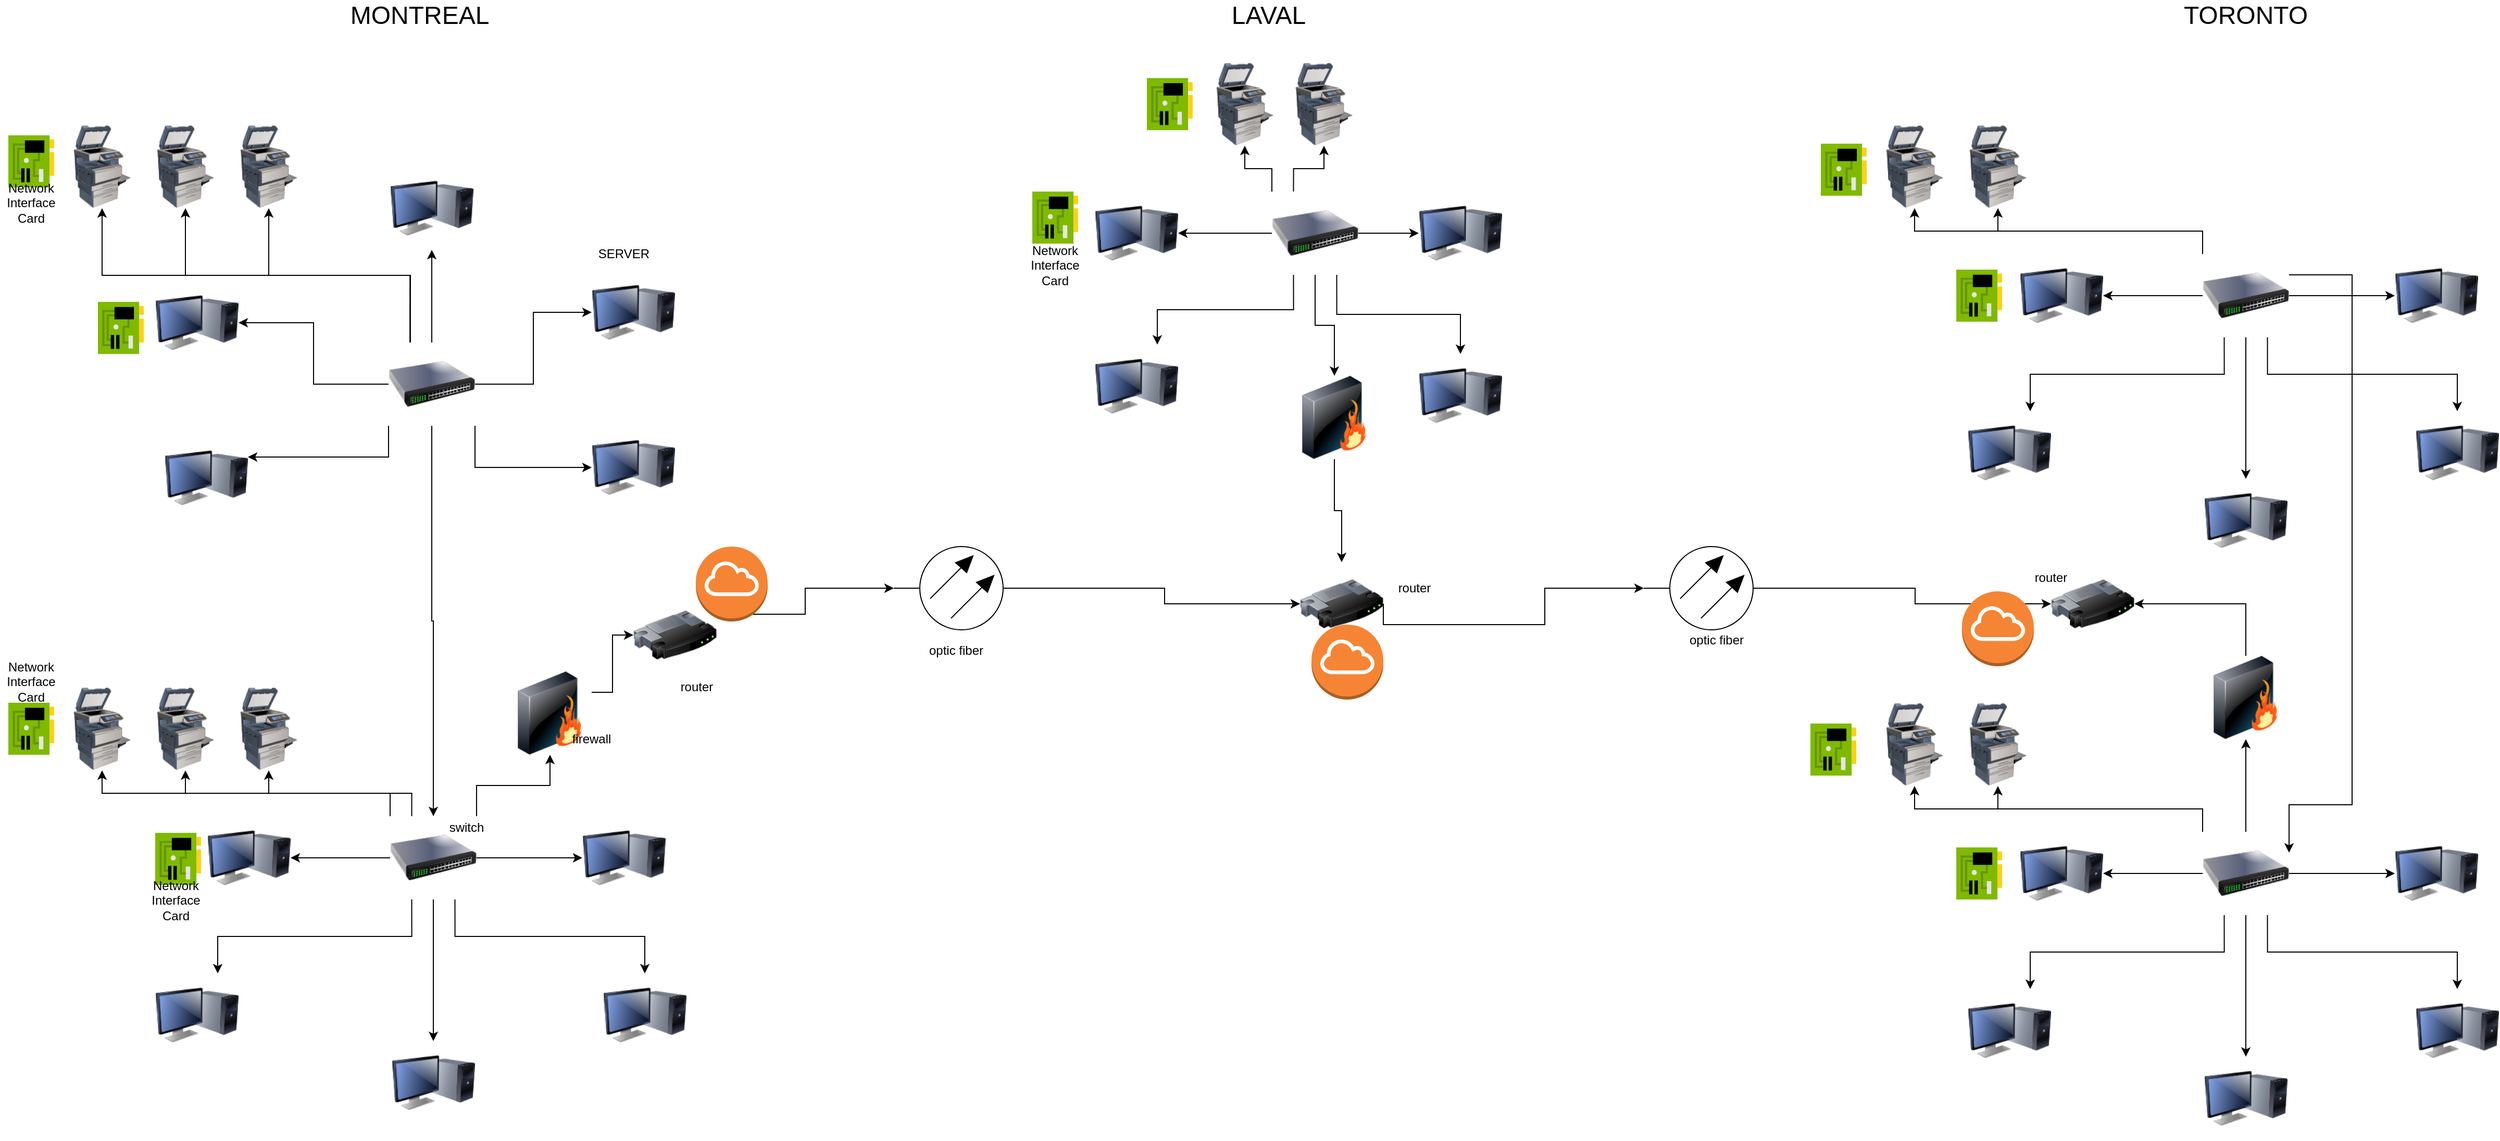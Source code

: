<mxfile version="24.2.2" type="device">
  <diagram id="a45cf8ec-cd66-6f27-3ac3-be6e809c9e4a" name="Page-1">
    <mxGraphModel dx="2855" dy="2053" grid="1" gridSize="10" guides="1" tooltips="1" connect="1" arrows="1" fold="1" page="1" pageScale="1" pageWidth="827" pageHeight="1169" background="none" math="0" shadow="0">
      <root>
        <mxCell id="0" />
        <mxCell id="1" parent="0" />
        <mxCell id="171" style="edgeStyle=orthogonalEdgeStyle;rounded=0;jumpStyle=none;html=1;exitX=0;exitY=0.5;entryX=0;entryY=0.5;shadow=0;labelBackgroundColor=none;startArrow=none;startFill=0;endArrow=classic;endFill=1;endSize=6;jettySize=auto;orthogonalLoop=1;strokeColor=#23445D;strokeWidth=2;fillColor=#F08705;fontFamily=Helvetica;fontSize=14;fontColor=#F08705;align=left;fontStyle=0" parent="1" edge="1">
          <mxGeometry relative="1" as="geometry">
            <mxPoint x="140" y="-10.5" as="sourcePoint" />
            <mxPoint x="140" y="-10.5" as="targetPoint" />
          </mxGeometry>
        </mxCell>
        <mxCell id="w1KdlwqNbwCwAZOKP2i1-183" value="" style="edgeStyle=orthogonalEdgeStyle;rounded=0;orthogonalLoop=1;jettySize=auto;html=1;" edge="1" parent="1" source="w1KdlwqNbwCwAZOKP2i1-173" target="w1KdlwqNbwCwAZOKP2i1-182">
          <mxGeometry relative="1" as="geometry" />
        </mxCell>
        <mxCell id="w1KdlwqNbwCwAZOKP2i1-185" value="" style="edgeStyle=orthogonalEdgeStyle;rounded=0;orthogonalLoop=1;jettySize=auto;html=1;" edge="1" parent="1" source="w1KdlwqNbwCwAZOKP2i1-173" target="w1KdlwqNbwCwAZOKP2i1-184">
          <mxGeometry relative="1" as="geometry" />
        </mxCell>
        <mxCell id="w1KdlwqNbwCwAZOKP2i1-187" style="edgeStyle=orthogonalEdgeStyle;rounded=0;orthogonalLoop=1;jettySize=auto;html=1;exitX=1;exitY=1;exitDx=0;exitDy=0;entryX=0;entryY=0.5;entryDx=0;entryDy=0;" edge="1" parent="1" source="w1KdlwqNbwCwAZOKP2i1-173" target="w1KdlwqNbwCwAZOKP2i1-186">
          <mxGeometry relative="1" as="geometry" />
        </mxCell>
        <mxCell id="w1KdlwqNbwCwAZOKP2i1-191" style="edgeStyle=orthogonalEdgeStyle;rounded=0;orthogonalLoop=1;jettySize=auto;html=1;exitX=0;exitY=1;exitDx=0;exitDy=0;entryX=1;entryY=0.25;entryDx=0;entryDy=0;" edge="1" parent="1" source="w1KdlwqNbwCwAZOKP2i1-173" target="w1KdlwqNbwCwAZOKP2i1-188">
          <mxGeometry relative="1" as="geometry" />
        </mxCell>
        <mxCell id="w1KdlwqNbwCwAZOKP2i1-202" style="edgeStyle=orthogonalEdgeStyle;rounded=0;orthogonalLoop=1;jettySize=auto;html=1;exitX=1;exitY=0.5;exitDx=0;exitDy=0;entryX=0;entryY=0.5;entryDx=0;entryDy=0;" edge="1" parent="1" source="w1KdlwqNbwCwAZOKP2i1-173" target="w1KdlwqNbwCwAZOKP2i1-178">
          <mxGeometry relative="1" as="geometry" />
        </mxCell>
        <mxCell id="w1KdlwqNbwCwAZOKP2i1-204" style="edgeStyle=orthogonalEdgeStyle;rounded=0;orthogonalLoop=1;jettySize=auto;html=1;exitX=0.5;exitY=0;exitDx=0;exitDy=0;entryX=0.5;entryY=1;entryDx=0;entryDy=0;" edge="1" parent="1" source="w1KdlwqNbwCwAZOKP2i1-173" target="w1KdlwqNbwCwAZOKP2i1-203">
          <mxGeometry relative="1" as="geometry" />
        </mxCell>
        <mxCell id="w1KdlwqNbwCwAZOKP2i1-215" style="edgeStyle=orthogonalEdgeStyle;rounded=0;orthogonalLoop=1;jettySize=auto;html=1;exitX=0.25;exitY=0;exitDx=0;exitDy=0;entryX=0.5;entryY=1;entryDx=0;entryDy=0;" edge="1" parent="1" source="w1KdlwqNbwCwAZOKP2i1-173" target="w1KdlwqNbwCwAZOKP2i1-205">
          <mxGeometry relative="1" as="geometry" />
        </mxCell>
        <mxCell id="w1KdlwqNbwCwAZOKP2i1-216" style="edgeStyle=orthogonalEdgeStyle;rounded=0;orthogonalLoop=1;jettySize=auto;html=1;exitX=0.25;exitY=0;exitDx=0;exitDy=0;entryX=0.5;entryY=1;entryDx=0;entryDy=0;" edge="1" parent="1" source="w1KdlwqNbwCwAZOKP2i1-173" target="w1KdlwqNbwCwAZOKP2i1-206">
          <mxGeometry relative="1" as="geometry" />
        </mxCell>
        <mxCell id="w1KdlwqNbwCwAZOKP2i1-217" style="edgeStyle=orthogonalEdgeStyle;rounded=0;orthogonalLoop=1;jettySize=auto;html=1;exitX=0.25;exitY=0;exitDx=0;exitDy=0;entryX=0.5;entryY=1;entryDx=0;entryDy=0;" edge="1" parent="1" source="w1KdlwqNbwCwAZOKP2i1-173" target="w1KdlwqNbwCwAZOKP2i1-207">
          <mxGeometry relative="1" as="geometry" />
        </mxCell>
        <mxCell id="w1KdlwqNbwCwAZOKP2i1-173" value="" style="image;html=1;image=img/lib/clip_art/networking/Switch_128x128.png" vertex="1" parent="1">
          <mxGeometry x="-445" y="199" width="83" height="80" as="geometry" />
        </mxCell>
        <mxCell id="w1KdlwqNbwCwAZOKP2i1-178" value="" style="image;html=1;image=img/lib/clip_art/computers/Monitor_Tower_128x128.png;shadow=0;strokeColor=#000000;fillColor=#FFFFFF;gradientColor=none;fontSize=18;fontColor=#F08705;fontStyle=0" vertex="1" parent="1">
          <mxGeometry x="-250" y="130" width="80" height="80" as="geometry" />
        </mxCell>
        <mxCell id="w1KdlwqNbwCwAZOKP2i1-182" value="" style="image;html=1;image=img/lib/clip_art/computers/Monitor_Tower_128x128.png;shadow=0;strokeColor=#000000;fillColor=#FFFFFF;gradientColor=none;fontSize=18;fontColor=#F08705;fontStyle=0" vertex="1" parent="1">
          <mxGeometry x="-669" y="140" width="80" height="80" as="geometry" />
        </mxCell>
        <mxCell id="w1KdlwqNbwCwAZOKP2i1-197" style="edgeStyle=orthogonalEdgeStyle;rounded=0;orthogonalLoop=1;jettySize=auto;html=1;exitX=0;exitY=0.5;exitDx=0;exitDy=0;entryX=1;entryY=0.5;entryDx=0;entryDy=0;" edge="1" parent="1" source="w1KdlwqNbwCwAZOKP2i1-184" target="w1KdlwqNbwCwAZOKP2i1-193">
          <mxGeometry relative="1" as="geometry" />
        </mxCell>
        <mxCell id="w1KdlwqNbwCwAZOKP2i1-198" style="edgeStyle=orthogonalEdgeStyle;rounded=0;orthogonalLoop=1;jettySize=auto;html=1;exitX=1;exitY=0.5;exitDx=0;exitDy=0;entryX=0;entryY=0.5;entryDx=0;entryDy=0;" edge="1" parent="1" source="w1KdlwqNbwCwAZOKP2i1-184" target="w1KdlwqNbwCwAZOKP2i1-192">
          <mxGeometry relative="1" as="geometry" />
        </mxCell>
        <mxCell id="w1KdlwqNbwCwAZOKP2i1-199" style="edgeStyle=orthogonalEdgeStyle;rounded=0;orthogonalLoop=1;jettySize=auto;html=1;exitX=0.75;exitY=1;exitDx=0;exitDy=0;" edge="1" parent="1" source="w1KdlwqNbwCwAZOKP2i1-184" target="w1KdlwqNbwCwAZOKP2i1-194">
          <mxGeometry relative="1" as="geometry" />
        </mxCell>
        <mxCell id="w1KdlwqNbwCwAZOKP2i1-200" style="edgeStyle=orthogonalEdgeStyle;rounded=0;orthogonalLoop=1;jettySize=auto;html=1;exitX=0.5;exitY=1;exitDx=0;exitDy=0;" edge="1" parent="1" source="w1KdlwqNbwCwAZOKP2i1-184" target="w1KdlwqNbwCwAZOKP2i1-196">
          <mxGeometry relative="1" as="geometry" />
        </mxCell>
        <mxCell id="w1KdlwqNbwCwAZOKP2i1-201" style="edgeStyle=orthogonalEdgeStyle;rounded=0;orthogonalLoop=1;jettySize=auto;html=1;exitX=0.25;exitY=1;exitDx=0;exitDy=0;entryX=0.75;entryY=0;entryDx=0;entryDy=0;" edge="1" parent="1" source="w1KdlwqNbwCwAZOKP2i1-184" target="w1KdlwqNbwCwAZOKP2i1-195">
          <mxGeometry relative="1" as="geometry" />
        </mxCell>
        <mxCell id="w1KdlwqNbwCwAZOKP2i1-212" style="edgeStyle=orthogonalEdgeStyle;rounded=0;orthogonalLoop=1;jettySize=auto;html=1;exitX=0.25;exitY=0;exitDx=0;exitDy=0;entryX=0.5;entryY=1;entryDx=0;entryDy=0;" edge="1" parent="1" source="w1KdlwqNbwCwAZOKP2i1-184" target="w1KdlwqNbwCwAZOKP2i1-208">
          <mxGeometry relative="1" as="geometry" />
        </mxCell>
        <mxCell id="w1KdlwqNbwCwAZOKP2i1-213" style="edgeStyle=orthogonalEdgeStyle;rounded=0;orthogonalLoop=1;jettySize=auto;html=1;exitX=0;exitY=0;exitDx=0;exitDy=0;entryX=0.5;entryY=1;entryDx=0;entryDy=0;" edge="1" parent="1" source="w1KdlwqNbwCwAZOKP2i1-184" target="w1KdlwqNbwCwAZOKP2i1-209">
          <mxGeometry relative="1" as="geometry" />
        </mxCell>
        <mxCell id="w1KdlwqNbwCwAZOKP2i1-214" style="edgeStyle=orthogonalEdgeStyle;rounded=0;orthogonalLoop=1;jettySize=auto;html=1;exitX=0;exitY=0;exitDx=0;exitDy=0;entryX=0.5;entryY=1;entryDx=0;entryDy=0;" edge="1" parent="1" source="w1KdlwqNbwCwAZOKP2i1-184" target="w1KdlwqNbwCwAZOKP2i1-210">
          <mxGeometry relative="1" as="geometry" />
        </mxCell>
        <mxCell id="w1KdlwqNbwCwAZOKP2i1-322" style="edgeStyle=orthogonalEdgeStyle;rounded=0;orthogonalLoop=1;jettySize=auto;html=1;exitX=1;exitY=0;exitDx=0;exitDy=0;entryX=0.5;entryY=1;entryDx=0;entryDy=0;" edge="1" parent="1" source="w1KdlwqNbwCwAZOKP2i1-184" target="w1KdlwqNbwCwAZOKP2i1-321">
          <mxGeometry relative="1" as="geometry" />
        </mxCell>
        <mxCell id="w1KdlwqNbwCwAZOKP2i1-184" value="" style="image;html=1;image=img/lib/clip_art/networking/Switch_128x128.png" vertex="1" parent="1">
          <mxGeometry x="-443.5" y="654" width="83" height="80" as="geometry" />
        </mxCell>
        <mxCell id="w1KdlwqNbwCwAZOKP2i1-186" value="" style="image;html=1;image=img/lib/clip_art/computers/Monitor_Tower_128x128.png;shadow=0;strokeColor=#000000;fillColor=#FFFFFF;gradientColor=none;fontSize=18;fontColor=#F08705;fontStyle=0" vertex="1" parent="1">
          <mxGeometry x="-250" y="279" width="80" height="80" as="geometry" />
        </mxCell>
        <mxCell id="w1KdlwqNbwCwAZOKP2i1-188" value="" style="image;html=1;image=img/lib/clip_art/computers/Monitor_Tower_128x128.png;shadow=0;strokeColor=#000000;fillColor=#FFFFFF;gradientColor=none;fontSize=18;fontColor=#F08705;fontStyle=0" vertex="1" parent="1">
          <mxGeometry x="-660" y="289" width="80" height="80" as="geometry" />
        </mxCell>
        <mxCell id="w1KdlwqNbwCwAZOKP2i1-192" value="" style="image;html=1;image=img/lib/clip_art/computers/Monitor_Tower_128x128.png;shadow=0;strokeColor=#000000;fillColor=#FFFFFF;gradientColor=none;fontSize=18;fontColor=#F08705;fontStyle=0" vertex="1" parent="1">
          <mxGeometry x="-259" y="654" width="80" height="80" as="geometry" />
        </mxCell>
        <mxCell id="w1KdlwqNbwCwAZOKP2i1-193" value="" style="image;html=1;image=img/lib/clip_art/computers/Monitor_Tower_128x128.png;shadow=0;strokeColor=#000000;fillColor=#FFFFFF;gradientColor=none;fontSize=18;fontColor=#F08705;fontStyle=0" vertex="1" parent="1">
          <mxGeometry x="-619" y="654" width="80" height="80" as="geometry" />
        </mxCell>
        <mxCell id="w1KdlwqNbwCwAZOKP2i1-194" value="" style="image;html=1;image=img/lib/clip_art/computers/Monitor_Tower_128x128.png;shadow=0;strokeColor=#000000;fillColor=#FFFFFF;gradientColor=none;fontSize=18;fontColor=#F08705;fontStyle=0" vertex="1" parent="1">
          <mxGeometry x="-239" y="805" width="80" height="80" as="geometry" />
        </mxCell>
        <mxCell id="w1KdlwqNbwCwAZOKP2i1-195" value="" style="image;html=1;image=img/lib/clip_art/computers/Monitor_Tower_128x128.png;shadow=0;strokeColor=#000000;fillColor=#FFFFFF;gradientColor=none;fontSize=18;fontColor=#F08705;fontStyle=0" vertex="1" parent="1">
          <mxGeometry x="-669" y="805" width="80" height="80" as="geometry" />
        </mxCell>
        <mxCell id="w1KdlwqNbwCwAZOKP2i1-196" value="" style="image;html=1;image=img/lib/clip_art/computers/Monitor_Tower_128x128.png;shadow=0;strokeColor=#000000;fillColor=#FFFFFF;gradientColor=none;fontSize=18;fontColor=#F08705;fontStyle=0" vertex="1" parent="1">
          <mxGeometry x="-442" y="870" width="80" height="80" as="geometry" />
        </mxCell>
        <mxCell id="w1KdlwqNbwCwAZOKP2i1-203" value="" style="image;html=1;image=img/lib/clip_art/computers/Monitor_Tower_128x128.png;shadow=0;strokeColor=#000000;fillColor=#FFFFFF;gradientColor=none;fontSize=18;fontColor=#F08705;fontStyle=0" vertex="1" parent="1">
          <mxGeometry x="-443.5" y="30" width="80" height="80" as="geometry" />
        </mxCell>
        <mxCell id="w1KdlwqNbwCwAZOKP2i1-205" value="" style="image;html=1;image=img/lib/clip_art/computers/Printer_Commercial_128x128.png" vertex="1" parent="1">
          <mxGeometry x="-600" y="-10" width="80" height="80" as="geometry" />
        </mxCell>
        <mxCell id="w1KdlwqNbwCwAZOKP2i1-206" value="" style="image;html=1;image=img/lib/clip_art/computers/Printer_Commercial_128x128.png" vertex="1" parent="1">
          <mxGeometry x="-680" y="-10" width="80" height="80" as="geometry" />
        </mxCell>
        <mxCell id="w1KdlwqNbwCwAZOKP2i1-207" value="" style="image;html=1;image=img/lib/clip_art/computers/Printer_Commercial_128x128.png" vertex="1" parent="1">
          <mxGeometry x="-760" y="-10" width="80" height="80" as="geometry" />
        </mxCell>
        <mxCell id="w1KdlwqNbwCwAZOKP2i1-208" value="" style="image;html=1;image=img/lib/clip_art/computers/Printer_Commercial_128x128.png" vertex="1" parent="1">
          <mxGeometry x="-600" y="530" width="80" height="80" as="geometry" />
        </mxCell>
        <mxCell id="w1KdlwqNbwCwAZOKP2i1-209" value="" style="image;html=1;image=img/lib/clip_art/computers/Printer_Commercial_128x128.png" vertex="1" parent="1">
          <mxGeometry x="-680" y="530" width="80" height="80" as="geometry" />
        </mxCell>
        <mxCell id="w1KdlwqNbwCwAZOKP2i1-210" value="" style="image;html=1;image=img/lib/clip_art/computers/Printer_Commercial_128x128.png" vertex="1" parent="1">
          <mxGeometry x="-760" y="530" width="80" height="80" as="geometry" />
        </mxCell>
        <mxCell id="w1KdlwqNbwCwAZOKP2i1-219" value="&lt;font style=&quot;font-size: 24px;&quot;&gt;MONTREAL&lt;/font&gt;" style="text;strokeColor=none;align=center;fillColor=none;html=1;verticalAlign=middle;whiteSpace=wrap;rounded=0;" vertex="1" parent="1">
          <mxGeometry x="-445" y="-130" width="60" height="30" as="geometry" />
        </mxCell>
        <mxCell id="w1KdlwqNbwCwAZOKP2i1-222" value="&lt;font style=&quot;font-size: 24px;&quot;&gt;LAVAL&lt;/font&gt;" style="text;strokeColor=none;align=center;fillColor=none;html=1;verticalAlign=middle;whiteSpace=wrap;rounded=0;" vertex="1" parent="1">
          <mxGeometry x="370" y="-130" width="60" height="30" as="geometry" />
        </mxCell>
        <mxCell id="w1KdlwqNbwCwAZOKP2i1-223" style="edgeStyle=orthogonalEdgeStyle;rounded=0;orthogonalLoop=1;jettySize=auto;html=1;exitX=0;exitY=0.5;exitDx=0;exitDy=0;entryX=1;entryY=0.5;entryDx=0;entryDy=0;" edge="1" parent="1" source="w1KdlwqNbwCwAZOKP2i1-231" target="w1KdlwqNbwCwAZOKP2i1-233">
          <mxGeometry relative="1" as="geometry" />
        </mxCell>
        <mxCell id="w1KdlwqNbwCwAZOKP2i1-224" style="edgeStyle=orthogonalEdgeStyle;rounded=0;orthogonalLoop=1;jettySize=auto;html=1;exitX=1;exitY=0.5;exitDx=0;exitDy=0;entryX=0;entryY=0.5;entryDx=0;entryDy=0;" edge="1" parent="1" source="w1KdlwqNbwCwAZOKP2i1-231" target="w1KdlwqNbwCwAZOKP2i1-232">
          <mxGeometry relative="1" as="geometry" />
        </mxCell>
        <mxCell id="w1KdlwqNbwCwAZOKP2i1-225" style="edgeStyle=orthogonalEdgeStyle;rounded=0;orthogonalLoop=1;jettySize=auto;html=1;exitX=0.75;exitY=1;exitDx=0;exitDy=0;" edge="1" parent="1" source="w1KdlwqNbwCwAZOKP2i1-231" target="w1KdlwqNbwCwAZOKP2i1-234">
          <mxGeometry relative="1" as="geometry" />
        </mxCell>
        <mxCell id="w1KdlwqNbwCwAZOKP2i1-227" style="edgeStyle=orthogonalEdgeStyle;rounded=0;orthogonalLoop=1;jettySize=auto;html=1;exitX=0.25;exitY=1;exitDx=0;exitDy=0;entryX=0.75;entryY=0;entryDx=0;entryDy=0;" edge="1" parent="1" source="w1KdlwqNbwCwAZOKP2i1-231" target="w1KdlwqNbwCwAZOKP2i1-235">
          <mxGeometry relative="1" as="geometry" />
        </mxCell>
        <mxCell id="w1KdlwqNbwCwAZOKP2i1-228" style="edgeStyle=orthogonalEdgeStyle;rounded=0;orthogonalLoop=1;jettySize=auto;html=1;exitX=0.25;exitY=0;exitDx=0;exitDy=0;entryX=0.5;entryY=1;entryDx=0;entryDy=0;" edge="1" parent="1" source="w1KdlwqNbwCwAZOKP2i1-231" target="w1KdlwqNbwCwAZOKP2i1-237">
          <mxGeometry relative="1" as="geometry" />
        </mxCell>
        <mxCell id="w1KdlwqNbwCwAZOKP2i1-229" style="edgeStyle=orthogonalEdgeStyle;rounded=0;orthogonalLoop=1;jettySize=auto;html=1;exitX=0;exitY=0;exitDx=0;exitDy=0;entryX=0.5;entryY=1;entryDx=0;entryDy=0;" edge="1" parent="1" source="w1KdlwqNbwCwAZOKP2i1-231" target="w1KdlwqNbwCwAZOKP2i1-238">
          <mxGeometry relative="1" as="geometry" />
        </mxCell>
        <mxCell id="w1KdlwqNbwCwAZOKP2i1-325" style="edgeStyle=orthogonalEdgeStyle;rounded=0;orthogonalLoop=1;jettySize=auto;html=1;exitX=0.5;exitY=1;exitDx=0;exitDy=0;entryX=0.5;entryY=0;entryDx=0;entryDy=0;" edge="1" parent="1" source="w1KdlwqNbwCwAZOKP2i1-231" target="w1KdlwqNbwCwAZOKP2i1-324">
          <mxGeometry relative="1" as="geometry" />
        </mxCell>
        <mxCell id="w1KdlwqNbwCwAZOKP2i1-231" value="" style="image;html=1;image=img/lib/clip_art/networking/Switch_128x128.png" vertex="1" parent="1">
          <mxGeometry x="403" y="54" width="83" height="80" as="geometry" />
        </mxCell>
        <mxCell id="w1KdlwqNbwCwAZOKP2i1-232" value="" style="image;html=1;image=img/lib/clip_art/computers/Monitor_Tower_128x128.png;shadow=0;strokeColor=#000000;fillColor=#FFFFFF;gradientColor=none;fontSize=18;fontColor=#F08705;fontStyle=0" vertex="1" parent="1">
          <mxGeometry x="544" y="54" width="80" height="80" as="geometry" />
        </mxCell>
        <mxCell id="w1KdlwqNbwCwAZOKP2i1-233" value="" style="image;html=1;image=img/lib/clip_art/computers/Monitor_Tower_128x128.png;shadow=0;strokeColor=#000000;fillColor=#FFFFFF;gradientColor=none;fontSize=18;fontColor=#F08705;fontStyle=0" vertex="1" parent="1">
          <mxGeometry x="233" y="54" width="80" height="80" as="geometry" />
        </mxCell>
        <mxCell id="w1KdlwqNbwCwAZOKP2i1-234" value="" style="image;html=1;image=img/lib/clip_art/computers/Monitor_Tower_128x128.png;shadow=0;strokeColor=#000000;fillColor=#FFFFFF;gradientColor=none;fontSize=18;fontColor=#F08705;fontStyle=0" vertex="1" parent="1">
          <mxGeometry x="544" y="210" width="80" height="80" as="geometry" />
        </mxCell>
        <mxCell id="w1KdlwqNbwCwAZOKP2i1-235" value="" style="image;html=1;image=img/lib/clip_art/computers/Monitor_Tower_128x128.png;shadow=0;strokeColor=#000000;fillColor=#FFFFFF;gradientColor=none;fontSize=18;fontColor=#F08705;fontStyle=0" vertex="1" parent="1">
          <mxGeometry x="233" y="201" width="80" height="80" as="geometry" />
        </mxCell>
        <mxCell id="w1KdlwqNbwCwAZOKP2i1-237" value="" style="image;html=1;image=img/lib/clip_art/computers/Printer_Commercial_128x128.png" vertex="1" parent="1">
          <mxGeometry x="413" y="-70" width="80" height="80" as="geometry" />
        </mxCell>
        <mxCell id="w1KdlwqNbwCwAZOKP2i1-238" value="" style="image;html=1;image=img/lib/clip_art/computers/Printer_Commercial_128x128.png" vertex="1" parent="1">
          <mxGeometry x="337" y="-70" width="80" height="80" as="geometry" />
        </mxCell>
        <mxCell id="w1KdlwqNbwCwAZOKP2i1-240" style="edgeStyle=orthogonalEdgeStyle;rounded=0;orthogonalLoop=1;jettySize=auto;html=1;exitX=0;exitY=0.5;exitDx=0;exitDy=0;entryX=1;entryY=0.5;entryDx=0;entryDy=0;" edge="1" parent="1" source="w1KdlwqNbwCwAZOKP2i1-248" target="w1KdlwqNbwCwAZOKP2i1-250">
          <mxGeometry relative="1" as="geometry" />
        </mxCell>
        <mxCell id="w1KdlwqNbwCwAZOKP2i1-241" style="edgeStyle=orthogonalEdgeStyle;rounded=0;orthogonalLoop=1;jettySize=auto;html=1;exitX=1;exitY=0.5;exitDx=0;exitDy=0;entryX=0;entryY=0.5;entryDx=0;entryDy=0;" edge="1" parent="1" source="w1KdlwqNbwCwAZOKP2i1-248" target="w1KdlwqNbwCwAZOKP2i1-249">
          <mxGeometry relative="1" as="geometry" />
        </mxCell>
        <mxCell id="w1KdlwqNbwCwAZOKP2i1-242" style="edgeStyle=orthogonalEdgeStyle;rounded=0;orthogonalLoop=1;jettySize=auto;html=1;exitX=0.75;exitY=1;exitDx=0;exitDy=0;" edge="1" parent="1" source="w1KdlwqNbwCwAZOKP2i1-248" target="w1KdlwqNbwCwAZOKP2i1-251">
          <mxGeometry relative="1" as="geometry" />
        </mxCell>
        <mxCell id="w1KdlwqNbwCwAZOKP2i1-243" style="edgeStyle=orthogonalEdgeStyle;rounded=0;orthogonalLoop=1;jettySize=auto;html=1;exitX=0.5;exitY=1;exitDx=0;exitDy=0;" edge="1" parent="1" source="w1KdlwqNbwCwAZOKP2i1-248" target="w1KdlwqNbwCwAZOKP2i1-253">
          <mxGeometry relative="1" as="geometry" />
        </mxCell>
        <mxCell id="w1KdlwqNbwCwAZOKP2i1-244" style="edgeStyle=orthogonalEdgeStyle;rounded=0;orthogonalLoop=1;jettySize=auto;html=1;exitX=0.25;exitY=1;exitDx=0;exitDy=0;entryX=0.75;entryY=0;entryDx=0;entryDy=0;" edge="1" parent="1" source="w1KdlwqNbwCwAZOKP2i1-248" target="w1KdlwqNbwCwAZOKP2i1-252">
          <mxGeometry relative="1" as="geometry" />
        </mxCell>
        <mxCell id="w1KdlwqNbwCwAZOKP2i1-246" style="edgeStyle=orthogonalEdgeStyle;rounded=0;orthogonalLoop=1;jettySize=auto;html=1;exitX=0;exitY=0;exitDx=0;exitDy=0;entryX=0.5;entryY=1;entryDx=0;entryDy=0;" edge="1" parent="1" source="w1KdlwqNbwCwAZOKP2i1-248" target="w1KdlwqNbwCwAZOKP2i1-255">
          <mxGeometry relative="1" as="geometry" />
        </mxCell>
        <mxCell id="w1KdlwqNbwCwAZOKP2i1-247" style="edgeStyle=orthogonalEdgeStyle;rounded=0;orthogonalLoop=1;jettySize=auto;html=1;exitX=0;exitY=0;exitDx=0;exitDy=0;entryX=0.5;entryY=1;entryDx=0;entryDy=0;" edge="1" parent="1" source="w1KdlwqNbwCwAZOKP2i1-248" target="w1KdlwqNbwCwAZOKP2i1-256">
          <mxGeometry relative="1" as="geometry" />
        </mxCell>
        <mxCell id="w1KdlwqNbwCwAZOKP2i1-303" style="edgeStyle=orthogonalEdgeStyle;rounded=0;orthogonalLoop=1;jettySize=auto;html=1;exitX=1;exitY=0.25;exitDx=0;exitDy=0;entryX=1;entryY=0.25;entryDx=0;entryDy=0;" edge="1" parent="1" source="w1KdlwqNbwCwAZOKP2i1-248" target="w1KdlwqNbwCwAZOKP2i1-295">
          <mxGeometry relative="1" as="geometry">
            <Array as="points">
              <mxPoint x="1440" y="134" />
              <mxPoint x="1440" y="643" />
              <mxPoint x="1380" y="643" />
            </Array>
          </mxGeometry>
        </mxCell>
        <mxCell id="w1KdlwqNbwCwAZOKP2i1-248" value="" style="image;html=1;image=img/lib/clip_art/networking/Switch_128x128.png" vertex="1" parent="1">
          <mxGeometry x="1296.5" y="114" width="83" height="80" as="geometry" />
        </mxCell>
        <mxCell id="w1KdlwqNbwCwAZOKP2i1-249" value="" style="image;html=1;image=img/lib/clip_art/computers/Monitor_Tower_128x128.png;shadow=0;strokeColor=#000000;fillColor=#FFFFFF;gradientColor=none;fontSize=18;fontColor=#F08705;fontStyle=0" vertex="1" parent="1">
          <mxGeometry x="1481" y="114" width="80" height="80" as="geometry" />
        </mxCell>
        <mxCell id="w1KdlwqNbwCwAZOKP2i1-250" value="" style="image;html=1;image=img/lib/clip_art/computers/Monitor_Tower_128x128.png;shadow=0;strokeColor=#000000;fillColor=#FFFFFF;gradientColor=none;fontSize=18;fontColor=#F08705;fontStyle=0" vertex="1" parent="1">
          <mxGeometry x="1121" y="114" width="80" height="80" as="geometry" />
        </mxCell>
        <mxCell id="w1KdlwqNbwCwAZOKP2i1-251" value="" style="image;html=1;image=img/lib/clip_art/computers/Monitor_Tower_128x128.png;shadow=0;strokeColor=#000000;fillColor=#FFFFFF;gradientColor=none;fontSize=18;fontColor=#F08705;fontStyle=0" vertex="1" parent="1">
          <mxGeometry x="1501" y="265" width="80" height="80" as="geometry" />
        </mxCell>
        <mxCell id="w1KdlwqNbwCwAZOKP2i1-252" value="" style="image;html=1;image=img/lib/clip_art/computers/Monitor_Tower_128x128.png;shadow=0;strokeColor=#000000;fillColor=#FFFFFF;gradientColor=none;fontSize=18;fontColor=#F08705;fontStyle=0" vertex="1" parent="1">
          <mxGeometry x="1071" y="265" width="80" height="80" as="geometry" />
        </mxCell>
        <mxCell id="w1KdlwqNbwCwAZOKP2i1-253" value="" style="image;html=1;image=img/lib/clip_art/computers/Monitor_Tower_128x128.png;shadow=0;strokeColor=#000000;fillColor=#FFFFFF;gradientColor=none;fontSize=18;fontColor=#F08705;fontStyle=0" vertex="1" parent="1">
          <mxGeometry x="1298" y="330" width="80" height="80" as="geometry" />
        </mxCell>
        <mxCell id="w1KdlwqNbwCwAZOKP2i1-255" value="" style="image;html=1;image=img/lib/clip_art/computers/Printer_Commercial_128x128.png" vertex="1" parent="1">
          <mxGeometry x="1060" y="-10" width="80" height="80" as="geometry" />
        </mxCell>
        <mxCell id="w1KdlwqNbwCwAZOKP2i1-256" value="" style="image;html=1;image=img/lib/clip_art/computers/Printer_Commercial_128x128.png" vertex="1" parent="1">
          <mxGeometry x="980" y="-10" width="80" height="80" as="geometry" />
        </mxCell>
        <mxCell id="w1KdlwqNbwCwAZOKP2i1-274" value="&lt;font style=&quot;font-size: 24px;&quot;&gt;TORONTO&lt;/font&gt;" style="text;strokeColor=none;align=center;fillColor=none;html=1;verticalAlign=middle;whiteSpace=wrap;rounded=0;" vertex="1" parent="1">
          <mxGeometry x="1308" y="-130" width="60" height="30" as="geometry" />
        </mxCell>
        <mxCell id="w1KdlwqNbwCwAZOKP2i1-288" style="edgeStyle=orthogonalEdgeStyle;rounded=0;orthogonalLoop=1;jettySize=auto;html=1;exitX=0;exitY=0.5;exitDx=0;exitDy=0;entryX=1;entryY=0.5;entryDx=0;entryDy=0;" edge="1" parent="1" source="w1KdlwqNbwCwAZOKP2i1-295" target="w1KdlwqNbwCwAZOKP2i1-297">
          <mxGeometry relative="1" as="geometry" />
        </mxCell>
        <mxCell id="w1KdlwqNbwCwAZOKP2i1-289" style="edgeStyle=orthogonalEdgeStyle;rounded=0;orthogonalLoop=1;jettySize=auto;html=1;exitX=1;exitY=0.5;exitDx=0;exitDy=0;entryX=0;entryY=0.5;entryDx=0;entryDy=0;" edge="1" parent="1" source="w1KdlwqNbwCwAZOKP2i1-295" target="w1KdlwqNbwCwAZOKP2i1-296">
          <mxGeometry relative="1" as="geometry" />
        </mxCell>
        <mxCell id="w1KdlwqNbwCwAZOKP2i1-290" style="edgeStyle=orthogonalEdgeStyle;rounded=0;orthogonalLoop=1;jettySize=auto;html=1;exitX=0.75;exitY=1;exitDx=0;exitDy=0;" edge="1" parent="1" source="w1KdlwqNbwCwAZOKP2i1-295" target="w1KdlwqNbwCwAZOKP2i1-298">
          <mxGeometry relative="1" as="geometry" />
        </mxCell>
        <mxCell id="w1KdlwqNbwCwAZOKP2i1-291" style="edgeStyle=orthogonalEdgeStyle;rounded=0;orthogonalLoop=1;jettySize=auto;html=1;exitX=0.5;exitY=1;exitDx=0;exitDy=0;" edge="1" parent="1" source="w1KdlwqNbwCwAZOKP2i1-295" target="w1KdlwqNbwCwAZOKP2i1-300">
          <mxGeometry relative="1" as="geometry" />
        </mxCell>
        <mxCell id="w1KdlwqNbwCwAZOKP2i1-292" style="edgeStyle=orthogonalEdgeStyle;rounded=0;orthogonalLoop=1;jettySize=auto;html=1;exitX=0.25;exitY=1;exitDx=0;exitDy=0;entryX=0.75;entryY=0;entryDx=0;entryDy=0;" edge="1" parent="1" source="w1KdlwqNbwCwAZOKP2i1-295" target="w1KdlwqNbwCwAZOKP2i1-299">
          <mxGeometry relative="1" as="geometry" />
        </mxCell>
        <mxCell id="w1KdlwqNbwCwAZOKP2i1-293" style="edgeStyle=orthogonalEdgeStyle;rounded=0;orthogonalLoop=1;jettySize=auto;html=1;exitX=0;exitY=0;exitDx=0;exitDy=0;entryX=0.5;entryY=1;entryDx=0;entryDy=0;" edge="1" parent="1" source="w1KdlwqNbwCwAZOKP2i1-295" target="w1KdlwqNbwCwAZOKP2i1-301">
          <mxGeometry relative="1" as="geometry" />
        </mxCell>
        <mxCell id="w1KdlwqNbwCwAZOKP2i1-294" style="edgeStyle=orthogonalEdgeStyle;rounded=0;orthogonalLoop=1;jettySize=auto;html=1;exitX=0;exitY=0;exitDx=0;exitDy=0;entryX=0.5;entryY=1;entryDx=0;entryDy=0;" edge="1" parent="1" source="w1KdlwqNbwCwAZOKP2i1-295" target="w1KdlwqNbwCwAZOKP2i1-302">
          <mxGeometry relative="1" as="geometry" />
        </mxCell>
        <mxCell id="w1KdlwqNbwCwAZOKP2i1-328" style="edgeStyle=orthogonalEdgeStyle;rounded=0;orthogonalLoop=1;jettySize=auto;html=1;exitX=0.5;exitY=0;exitDx=0;exitDy=0;" edge="1" parent="1" source="w1KdlwqNbwCwAZOKP2i1-295" target="w1KdlwqNbwCwAZOKP2i1-327">
          <mxGeometry relative="1" as="geometry" />
        </mxCell>
        <mxCell id="w1KdlwqNbwCwAZOKP2i1-295" value="" style="image;html=1;image=img/lib/clip_art/networking/Switch_128x128.png" vertex="1" parent="1">
          <mxGeometry x="1296.5" y="669" width="83" height="80" as="geometry" />
        </mxCell>
        <mxCell id="w1KdlwqNbwCwAZOKP2i1-296" value="" style="image;html=1;image=img/lib/clip_art/computers/Monitor_Tower_128x128.png;shadow=0;strokeColor=#000000;fillColor=#FFFFFF;gradientColor=none;fontSize=18;fontColor=#F08705;fontStyle=0" vertex="1" parent="1">
          <mxGeometry x="1481" y="669" width="80" height="80" as="geometry" />
        </mxCell>
        <mxCell id="w1KdlwqNbwCwAZOKP2i1-297" value="" style="image;html=1;image=img/lib/clip_art/computers/Monitor_Tower_128x128.png;shadow=0;strokeColor=#000000;fillColor=#FFFFFF;gradientColor=none;fontSize=18;fontColor=#F08705;fontStyle=0" vertex="1" parent="1">
          <mxGeometry x="1121" y="669" width="80" height="80" as="geometry" />
        </mxCell>
        <mxCell id="w1KdlwqNbwCwAZOKP2i1-298" value="" style="image;html=1;image=img/lib/clip_art/computers/Monitor_Tower_128x128.png;shadow=0;strokeColor=#000000;fillColor=#FFFFFF;gradientColor=none;fontSize=18;fontColor=#F08705;fontStyle=0" vertex="1" parent="1">
          <mxGeometry x="1501" y="820" width="80" height="80" as="geometry" />
        </mxCell>
        <mxCell id="w1KdlwqNbwCwAZOKP2i1-299" value="" style="image;html=1;image=img/lib/clip_art/computers/Monitor_Tower_128x128.png;shadow=0;strokeColor=#000000;fillColor=#FFFFFF;gradientColor=none;fontSize=18;fontColor=#F08705;fontStyle=0" vertex="1" parent="1">
          <mxGeometry x="1071" y="820" width="80" height="80" as="geometry" />
        </mxCell>
        <mxCell id="w1KdlwqNbwCwAZOKP2i1-300" value="" style="image;html=1;image=img/lib/clip_art/computers/Monitor_Tower_128x128.png;shadow=0;strokeColor=#000000;fillColor=#FFFFFF;gradientColor=none;fontSize=18;fontColor=#F08705;fontStyle=0" vertex="1" parent="1">
          <mxGeometry x="1298" y="885" width="80" height="80" as="geometry" />
        </mxCell>
        <mxCell id="w1KdlwqNbwCwAZOKP2i1-301" value="" style="image;html=1;image=img/lib/clip_art/computers/Printer_Commercial_128x128.png" vertex="1" parent="1">
          <mxGeometry x="1060" y="545" width="80" height="80" as="geometry" />
        </mxCell>
        <mxCell id="w1KdlwqNbwCwAZOKP2i1-302" value="" style="image;html=1;image=img/lib/clip_art/computers/Printer_Commercial_128x128.png" vertex="1" parent="1">
          <mxGeometry x="980" y="545" width="80" height="80" as="geometry" />
        </mxCell>
        <mxCell id="w1KdlwqNbwCwAZOKP2i1-305" value="" style="image;sketch=0;aspect=fixed;html=1;points=[];align=center;fontSize=12;image=img/lib/mscae/NetworkInterfaceCard.svg;" vertex="1" parent="1">
          <mxGeometry x="-810" y="545" width="44" height="50" as="geometry" />
        </mxCell>
        <mxCell id="w1KdlwqNbwCwAZOKP2i1-306" value="" style="image;sketch=0;aspect=fixed;html=1;points=[];align=center;fontSize=12;image=img/lib/mscae/NetworkInterfaceCard.svg;" vertex="1" parent="1">
          <mxGeometry x="-810" width="44" height="50" as="geometry" />
        </mxCell>
        <mxCell id="w1KdlwqNbwCwAZOKP2i1-307" value="" style="image;sketch=0;aspect=fixed;html=1;points=[];align=center;fontSize=12;image=img/lib/mscae/NetworkInterfaceCard.svg;" vertex="1" parent="1">
          <mxGeometry x="-724" y="160" width="44" height="50" as="geometry" />
        </mxCell>
        <mxCell id="w1KdlwqNbwCwAZOKP2i1-308" value="" style="image;sketch=0;aspect=fixed;html=1;points=[];align=center;fontSize=12;image=img/lib/mscae/NetworkInterfaceCard.svg;" vertex="1" parent="1">
          <mxGeometry x="173" y="54" width="44" height="50" as="geometry" />
        </mxCell>
        <mxCell id="w1KdlwqNbwCwAZOKP2i1-309" value="" style="image;sketch=0;aspect=fixed;html=1;points=[];align=center;fontSize=12;image=img/lib/mscae/NetworkInterfaceCard.svg;" vertex="1" parent="1">
          <mxGeometry x="283" y="-55" width="44" height="50" as="geometry" />
        </mxCell>
        <mxCell id="w1KdlwqNbwCwAZOKP2i1-310" value="" style="image;sketch=0;aspect=fixed;html=1;points=[];align=center;fontSize=12;image=img/lib/mscae/NetworkInterfaceCard.svg;" vertex="1" parent="1">
          <mxGeometry x="930" y="8" width="44" height="50" as="geometry" />
        </mxCell>
        <mxCell id="w1KdlwqNbwCwAZOKP2i1-311" value="" style="image;sketch=0;aspect=fixed;html=1;points=[];align=center;fontSize=12;image=img/lib/mscae/NetworkInterfaceCard.svg;" vertex="1" parent="1">
          <mxGeometry x="1060" y="129" width="44" height="50" as="geometry" />
        </mxCell>
        <mxCell id="w1KdlwqNbwCwAZOKP2i1-312" value="" style="image;sketch=0;aspect=fixed;html=1;points=[];align=center;fontSize=12;image=img/lib/mscae/NetworkInterfaceCard.svg;" vertex="1" parent="1">
          <mxGeometry x="920" y="565" width="44" height="50" as="geometry" />
        </mxCell>
        <mxCell id="w1KdlwqNbwCwAZOKP2i1-313" value="" style="image;sketch=0;aspect=fixed;html=1;points=[];align=center;fontSize=12;image=img/lib/mscae/NetworkInterfaceCard.svg;" vertex="1" parent="1">
          <mxGeometry x="1060" y="684" width="44" height="50" as="geometry" />
        </mxCell>
        <mxCell id="w1KdlwqNbwCwAZOKP2i1-314" value="" style="image;sketch=0;aspect=fixed;html=1;points=[];align=center;fontSize=12;image=img/lib/mscae/NetworkInterfaceCard.svg;" vertex="1" parent="1">
          <mxGeometry x="-669" y="670" width="44" height="50" as="geometry" />
        </mxCell>
        <mxCell id="w1KdlwqNbwCwAZOKP2i1-315" value="" style="image;html=1;image=img/lib/clip_art/networking/Router_128x128.png" vertex="1" parent="1">
          <mxGeometry x="-210" y="440" width="80" height="80" as="geometry" />
        </mxCell>
        <mxCell id="w1KdlwqNbwCwAZOKP2i1-316" value="" style="image;html=1;image=img/lib/clip_art/networking/Router_128x128.png" vertex="1" parent="1">
          <mxGeometry x="430" y="410" width="80" height="80" as="geometry" />
        </mxCell>
        <mxCell id="w1KdlwqNbwCwAZOKP2i1-317" value="" style="image;html=1;image=img/lib/clip_art/networking/Router_128x128.png" vertex="1" parent="1">
          <mxGeometry x="1151" y="410" width="80" height="80" as="geometry" />
        </mxCell>
        <mxCell id="w1KdlwqNbwCwAZOKP2i1-323" style="edgeStyle=orthogonalEdgeStyle;rounded=0;orthogonalLoop=1;jettySize=auto;html=1;exitX=1;exitY=0.25;exitDx=0;exitDy=0;" edge="1" parent="1" source="w1KdlwqNbwCwAZOKP2i1-321" target="w1KdlwqNbwCwAZOKP2i1-315">
          <mxGeometry relative="1" as="geometry" />
        </mxCell>
        <mxCell id="w1KdlwqNbwCwAZOKP2i1-321" value="" style="image;html=1;image=img/lib/clip_art/networking/Firewall_128x128.png" vertex="1" parent="1">
          <mxGeometry x="-330" y="515" width="80" height="80" as="geometry" />
        </mxCell>
        <mxCell id="w1KdlwqNbwCwAZOKP2i1-326" style="edgeStyle=orthogonalEdgeStyle;rounded=0;orthogonalLoop=1;jettySize=auto;html=1;exitX=0.5;exitY=1;exitDx=0;exitDy=0;" edge="1" parent="1" source="w1KdlwqNbwCwAZOKP2i1-324" target="w1KdlwqNbwCwAZOKP2i1-316">
          <mxGeometry relative="1" as="geometry" />
        </mxCell>
        <mxCell id="w1KdlwqNbwCwAZOKP2i1-324" value="" style="image;html=1;image=img/lib/clip_art/networking/Firewall_128x128.png" vertex="1" parent="1">
          <mxGeometry x="423" y="231" width="80" height="80" as="geometry" />
        </mxCell>
        <mxCell id="w1KdlwqNbwCwAZOKP2i1-329" style="edgeStyle=orthogonalEdgeStyle;rounded=0;orthogonalLoop=1;jettySize=auto;html=1;exitX=0.5;exitY=0;exitDx=0;exitDy=0;entryX=1;entryY=0.5;entryDx=0;entryDy=0;" edge="1" parent="1" source="w1KdlwqNbwCwAZOKP2i1-327" target="w1KdlwqNbwCwAZOKP2i1-317">
          <mxGeometry relative="1" as="geometry">
            <Array as="points">
              <mxPoint x="1338" y="450" />
            </Array>
          </mxGeometry>
        </mxCell>
        <mxCell id="w1KdlwqNbwCwAZOKP2i1-327" value="" style="image;html=1;image=img/lib/clip_art/networking/Firewall_128x128.png" vertex="1" parent="1">
          <mxGeometry x="1298" y="500" width="80" height="80" as="geometry" />
        </mxCell>
        <mxCell id="w1KdlwqNbwCwAZOKP2i1-331" value="router" style="text;strokeColor=none;align=center;fillColor=none;html=1;verticalAlign=middle;whiteSpace=wrap;rounded=0;" vertex="1" parent="1">
          <mxGeometry x="-179" y="515" width="60" height="30" as="geometry" />
        </mxCell>
        <mxCell id="w1KdlwqNbwCwAZOKP2i1-332" value="firewall" style="text;strokeColor=none;align=center;fillColor=none;html=1;verticalAlign=middle;whiteSpace=wrap;rounded=0;" vertex="1" parent="1">
          <mxGeometry x="-280" y="565" width="60" height="30" as="geometry" />
        </mxCell>
        <mxCell id="w1KdlwqNbwCwAZOKP2i1-333" value="switch" style="text;strokeColor=none;align=center;fillColor=none;html=1;verticalAlign=middle;whiteSpace=wrap;rounded=0;" vertex="1" parent="1">
          <mxGeometry x="-400" y="650" width="60" height="30" as="geometry" />
        </mxCell>
        <mxCell id="w1KdlwqNbwCwAZOKP2i1-334" value="router" style="text;strokeColor=none;align=center;fillColor=none;html=1;verticalAlign=middle;whiteSpace=wrap;rounded=0;" vertex="1" parent="1">
          <mxGeometry x="1121" y="410" width="60" height="30" as="geometry" />
        </mxCell>
        <mxCell id="w1KdlwqNbwCwAZOKP2i1-335" value="router" style="text;strokeColor=none;align=center;fillColor=none;html=1;verticalAlign=middle;whiteSpace=wrap;rounded=0;" vertex="1" parent="1">
          <mxGeometry x="510" y="420" width="60" height="30" as="geometry" />
        </mxCell>
        <mxCell id="w1KdlwqNbwCwAZOKP2i1-343" style="edgeStyle=orthogonalEdgeStyle;rounded=0;orthogonalLoop=1;jettySize=auto;html=1;exitX=1;exitY=0.5;exitDx=0;exitDy=0;exitPerimeter=0;" edge="1" parent="1" source="w1KdlwqNbwCwAZOKP2i1-338" target="w1KdlwqNbwCwAZOKP2i1-316">
          <mxGeometry relative="1" as="geometry" />
        </mxCell>
        <mxCell id="w1KdlwqNbwCwAZOKP2i1-338" value="" style="verticalLabelPosition=bottom;shadow=0;dashed=0;align=center;html=1;verticalAlign=top;shape=mxgraph.electrical.transmission.optical_fiber2;" vertex="1" parent="1">
          <mxGeometry x="40" y="395" width="130" height="80" as="geometry" />
        </mxCell>
        <mxCell id="w1KdlwqNbwCwAZOKP2i1-345" style="edgeStyle=orthogonalEdgeStyle;rounded=0;orthogonalLoop=1;jettySize=auto;html=1;exitX=1;exitY=0.5;exitDx=0;exitDy=0;exitPerimeter=0;" edge="1" parent="1" source="w1KdlwqNbwCwAZOKP2i1-339" target="w1KdlwqNbwCwAZOKP2i1-317">
          <mxGeometry relative="1" as="geometry" />
        </mxCell>
        <mxCell id="w1KdlwqNbwCwAZOKP2i1-339" value="" style="verticalLabelPosition=bottom;shadow=0;dashed=0;align=center;html=1;verticalAlign=top;shape=mxgraph.electrical.transmission.optical_fiber2;" vertex="1" parent="1">
          <mxGeometry x="760" y="395" width="130" height="80" as="geometry" />
        </mxCell>
        <mxCell id="w1KdlwqNbwCwAZOKP2i1-340" style="edgeStyle=orthogonalEdgeStyle;rounded=0;orthogonalLoop=1;jettySize=auto;html=1;exitX=1;exitY=0.25;exitDx=0;exitDy=0;entryX=0;entryY=0.5;entryDx=0;entryDy=0;entryPerimeter=0;" edge="1" parent="1" source="w1KdlwqNbwCwAZOKP2i1-315" target="w1KdlwqNbwCwAZOKP2i1-338">
          <mxGeometry relative="1" as="geometry" />
        </mxCell>
        <mxCell id="w1KdlwqNbwCwAZOKP2i1-344" style="edgeStyle=orthogonalEdgeStyle;rounded=0;orthogonalLoop=1;jettySize=auto;html=1;exitX=0;exitY=1;exitDx=0;exitDy=0;entryX=0;entryY=0.5;entryDx=0;entryDy=0;entryPerimeter=0;" edge="1" parent="1" source="w1KdlwqNbwCwAZOKP2i1-335" target="w1KdlwqNbwCwAZOKP2i1-339">
          <mxGeometry relative="1" as="geometry" />
        </mxCell>
        <mxCell id="w1KdlwqNbwCwAZOKP2i1-346" value="optic fiber" style="text;strokeColor=none;align=center;fillColor=none;html=1;verticalAlign=middle;whiteSpace=wrap;rounded=0;" vertex="1" parent="1">
          <mxGeometry x="70" y="480" width="60" height="30" as="geometry" />
        </mxCell>
        <mxCell id="w1KdlwqNbwCwAZOKP2i1-347" value="optic fiber" style="text;strokeColor=none;align=center;fillColor=none;html=1;verticalAlign=middle;whiteSpace=wrap;rounded=0;" vertex="1" parent="1">
          <mxGeometry x="800" y="470" width="60" height="30" as="geometry" />
        </mxCell>
        <mxCell id="w1KdlwqNbwCwAZOKP2i1-351" value="" style="outlineConnect=0;dashed=0;verticalLabelPosition=bottom;verticalAlign=top;align=center;html=1;shape=mxgraph.aws3.internet_gateway;fillColor=#F58534;gradientColor=none;" vertex="1" parent="1">
          <mxGeometry x="-150" y="395" width="69" height="72" as="geometry" />
        </mxCell>
        <mxCell id="w1KdlwqNbwCwAZOKP2i1-352" value="" style="outlineConnect=0;dashed=0;verticalLabelPosition=bottom;verticalAlign=top;align=center;html=1;shape=mxgraph.aws3.internet_gateway;fillColor=#F58534;gradientColor=none;" vertex="1" parent="1">
          <mxGeometry x="441" y="470" width="69" height="72" as="geometry" />
        </mxCell>
        <mxCell id="w1KdlwqNbwCwAZOKP2i1-353" value="" style="outlineConnect=0;dashed=0;verticalLabelPosition=bottom;verticalAlign=top;align=center;html=1;shape=mxgraph.aws3.internet_gateway;fillColor=#F58534;gradientColor=none;" vertex="1" parent="1">
          <mxGeometry x="1065.5" y="438" width="69" height="72" as="geometry" />
        </mxCell>
        <mxCell id="w1KdlwqNbwCwAZOKP2i1-354" value="Network Interface Card" style="text;strokeColor=none;align=center;fillColor=none;html=1;verticalAlign=middle;whiteSpace=wrap;rounded=0;" vertex="1" parent="1">
          <mxGeometry x="-818" y="510" width="60" height="30" as="geometry" />
        </mxCell>
        <mxCell id="w1KdlwqNbwCwAZOKP2i1-355" value="Network Interface Card" style="text;strokeColor=none;align=center;fillColor=none;html=1;verticalAlign=middle;whiteSpace=wrap;rounded=0;" vertex="1" parent="1">
          <mxGeometry x="-679" y="720" width="60" height="30" as="geometry" />
        </mxCell>
        <mxCell id="w1KdlwqNbwCwAZOKP2i1-356" value="Network Interface Card" style="text;strokeColor=none;align=center;fillColor=none;html=1;verticalAlign=middle;whiteSpace=wrap;rounded=0;" vertex="1" parent="1">
          <mxGeometry x="165" y="110" width="60" height="30" as="geometry" />
        </mxCell>
        <mxCell id="w1KdlwqNbwCwAZOKP2i1-357" value="Network Interface Card" style="text;strokeColor=none;align=center;fillColor=none;html=1;verticalAlign=middle;whiteSpace=wrap;rounded=0;" vertex="1" parent="1">
          <mxGeometry x="-818" y="50" width="60" height="30" as="geometry" />
        </mxCell>
        <mxCell id="w1KdlwqNbwCwAZOKP2i1-358" value="SERVER" style="text;strokeColor=none;align=center;fillColor=none;html=1;verticalAlign=middle;whiteSpace=wrap;rounded=0;" vertex="1" parent="1">
          <mxGeometry x="-249" y="99" width="60" height="30" as="geometry" />
        </mxCell>
      </root>
    </mxGraphModel>
  </diagram>
</mxfile>
